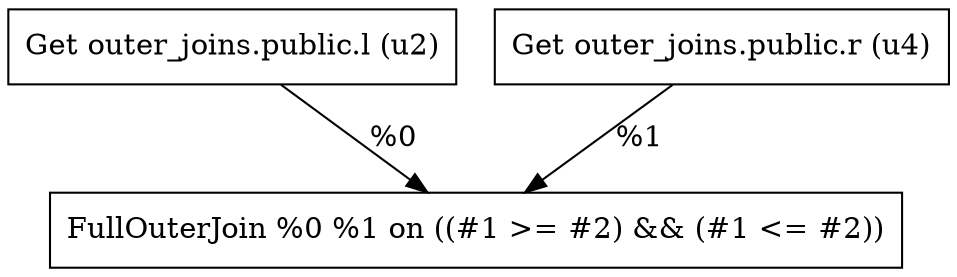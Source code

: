 digraph G {
    node0 [shape = record, label=" Get outer_joins.public.l (u2)\l"]
    node1 [shape = record, label=" Get outer_joins.public.r (u4)\l"]
    node2 [shape = record, label=" FullOuterJoin %0 %1 on ((#1 \>= #2) && (#1 \<= #2))\l"]
    node1 -> node2 [label = "%1\l"]
    node0 -> node2 [label = "%0\l"]
}

